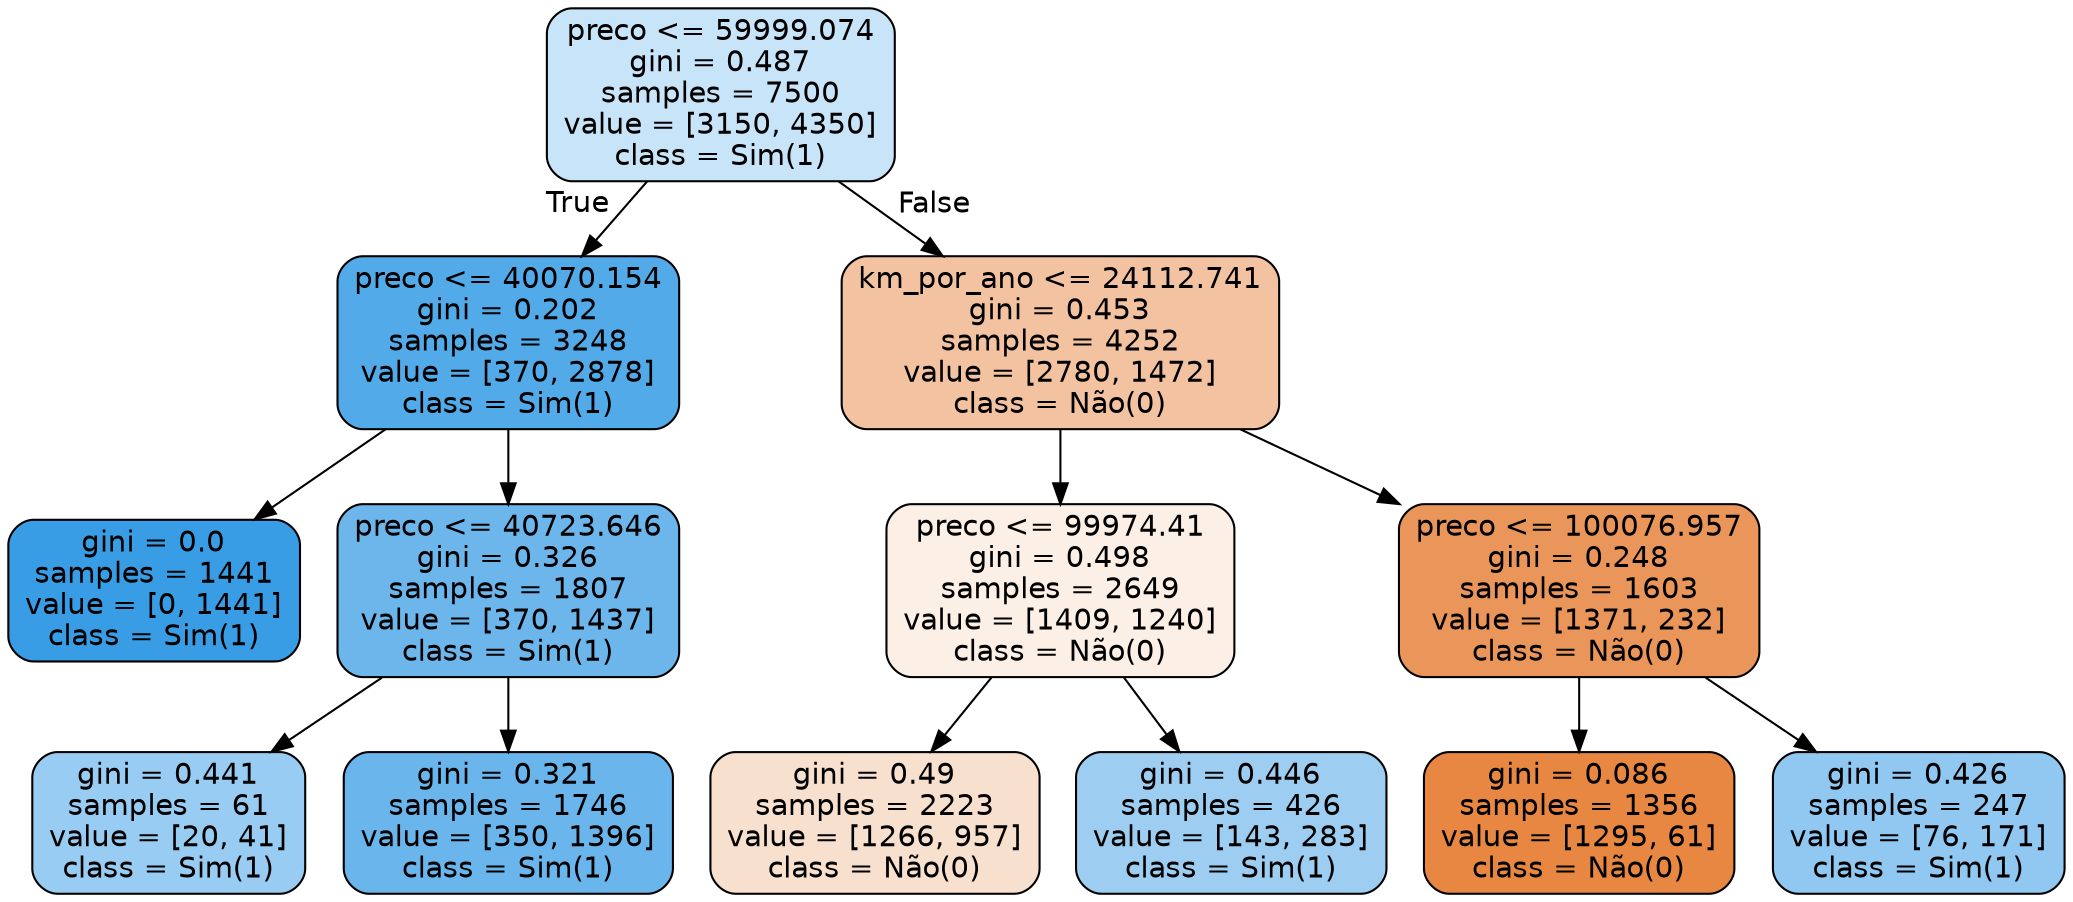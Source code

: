 digraph Tree {
node [shape=box, style="filled, rounded", color="black", fontname=helvetica] ;
edge [fontname=helvetica] ;
0 [label="preco <= 59999.074\ngini = 0.487\nsamples = 7500\nvalue = [3150, 4350]\nclass = Sim(1)", fillcolor="#399de546"] ;
1 [label="preco <= 40070.154\ngini = 0.202\nsamples = 3248\nvalue = [370, 2878]\nclass = Sim(1)", fillcolor="#399de5de"] ;
0 -> 1 [labeldistance=2.5, labelangle=45, headlabel="True"] ;
2 [label="gini = 0.0\nsamples = 1441\nvalue = [0, 1441]\nclass = Sim(1)", fillcolor="#399de5ff"] ;
1 -> 2 ;
3 [label="preco <= 40723.646\ngini = 0.326\nsamples = 1807\nvalue = [370, 1437]\nclass = Sim(1)", fillcolor="#399de5bd"] ;
1 -> 3 ;
4 [label="gini = 0.441\nsamples = 61\nvalue = [20, 41]\nclass = Sim(1)", fillcolor="#399de583"] ;
3 -> 4 ;
5 [label="gini = 0.321\nsamples = 1746\nvalue = [350, 1396]\nclass = Sim(1)", fillcolor="#399de5bf"] ;
3 -> 5 ;
6 [label="km_por_ano <= 24112.741\ngini = 0.453\nsamples = 4252\nvalue = [2780, 1472]\nclass = Não(0)", fillcolor="#e5813978"] ;
0 -> 6 [labeldistance=2.5, labelangle=-45, headlabel="False"] ;
7 [label="preco <= 99974.41\ngini = 0.498\nsamples = 2649\nvalue = [1409, 1240]\nclass = Não(0)", fillcolor="#e581391f"] ;
6 -> 7 ;
8 [label="gini = 0.49\nsamples = 2223\nvalue = [1266, 957]\nclass = Não(0)", fillcolor="#e581393e"] ;
7 -> 8 ;
9 [label="gini = 0.446\nsamples = 426\nvalue = [143, 283]\nclass = Sim(1)", fillcolor="#399de57e"] ;
7 -> 9 ;
10 [label="preco <= 100076.957\ngini = 0.248\nsamples = 1603\nvalue = [1371, 232]\nclass = Não(0)", fillcolor="#e58139d4"] ;
6 -> 10 ;
11 [label="gini = 0.086\nsamples = 1356\nvalue = [1295, 61]\nclass = Não(0)", fillcolor="#e58139f3"] ;
10 -> 11 ;
12 [label="gini = 0.426\nsamples = 247\nvalue = [76, 171]\nclass = Sim(1)", fillcolor="#399de58e"] ;
10 -> 12 ;
}
